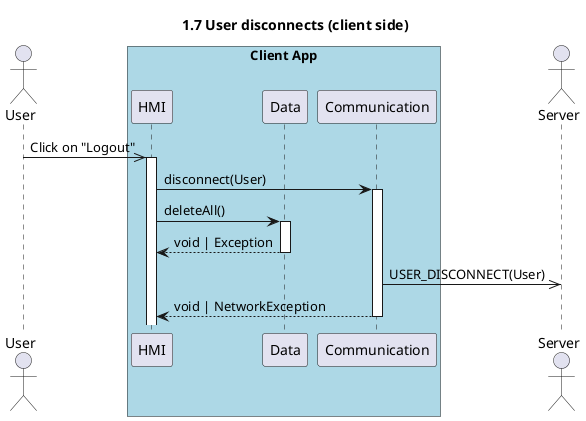 @startuml 1.7 User disconnects (client side)
title 1.7 User disconnects (client side)

actor "User" as user
box "Client App" #LightBlue
    participant "HMI" as hmi
    participant "Data" as data
    participant "Communication" as com
end box
actor "Server" as server

user ->> hmi++: Click on "Logout"
hmi -> com++: disconnect(User)
hmi->data++: deleteAll()
return void | Exception
com ->> server: USER_DISCONNECT(User)
return void | NetworkException

@enduml
